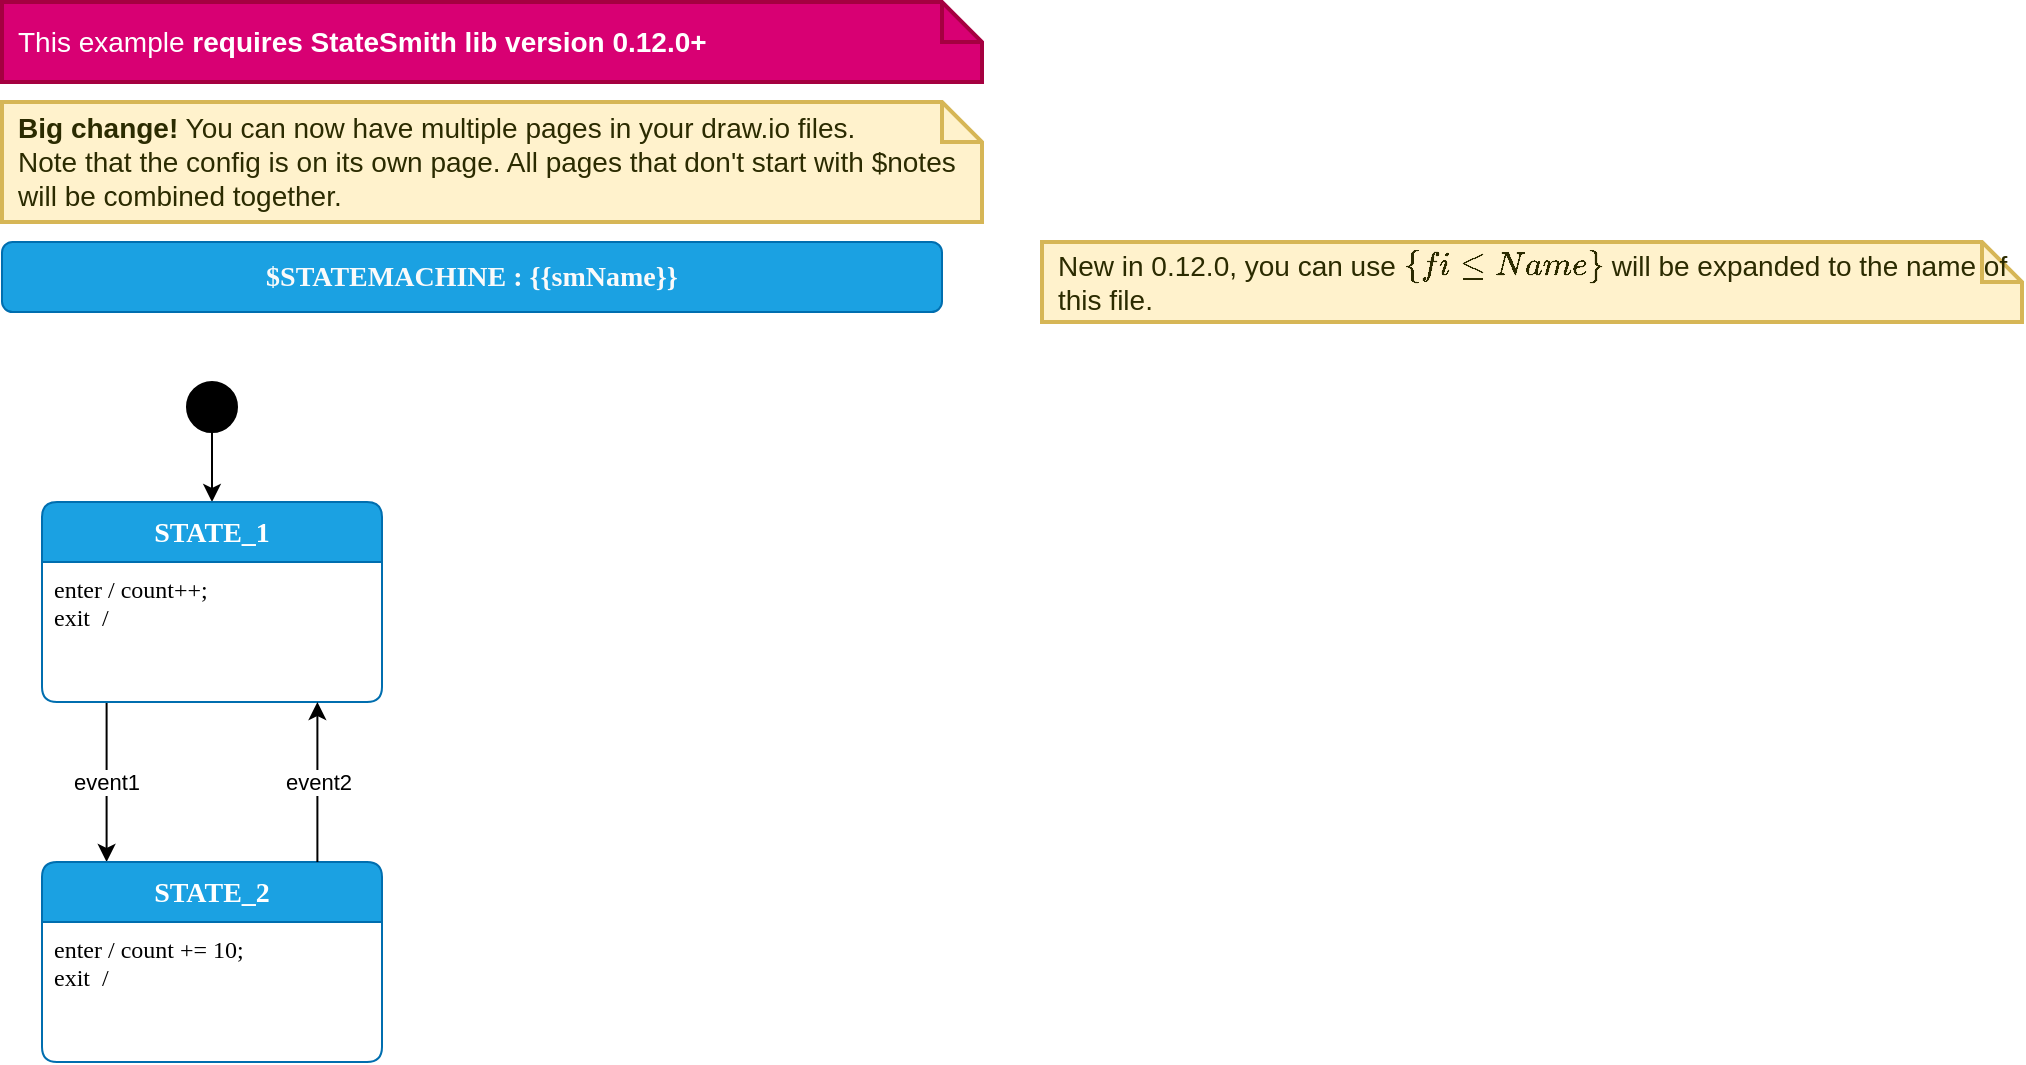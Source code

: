 <mxfile scale="1.2" border="0" version="24.7.5" pages="3">
  <diagram name="design" id="ahwWs56YI2XBYRBzwlqw">
    <mxGraphModel dx="795" dy="1103" grid="1" gridSize="10" guides="1" tooltips="1" connect="1" arrows="1" fold="1" page="0" pageScale="1" pageWidth="850" pageHeight="1100" math="0" shadow="0">
      <root>
        <mxCell id="0" />
        <mxCell id="1" parent="0" />
        <mxCell id="gXIQXWJeLBFqDzgiwE1A-4" style="edgeStyle=orthogonalEdgeStyle;rounded=0;orthogonalLoop=1;jettySize=auto;html=1;exitX=0.5;exitY=1;exitDx=0;exitDy=0;" parent="1" source="ZIOTUwtG6jgaDJF-H-SD-59" target="gXIQXWJeLBFqDzgiwE1A-1" edge="1">
          <mxGeometry relative="1" as="geometry" />
        </mxCell>
        <mxCell id="ZIOTUwtG6jgaDJF-H-SD-59" value="$initial_state" style="shape=ellipse;aspect=fixed;fillColor=#000000;resizable=0;rotatable=0;noLabel=1;" parent="1" vertex="1">
          <mxGeometry x="612.5" y="110" width="25" height="25" as="geometry" />
        </mxCell>
        <mxCell id="FBXMdjX66-gi6ui8OnAz-82" value="&lt;div&gt;&lt;span style=&quot;background-color: initial;&quot;&gt;This example&amp;nbsp;&lt;/span&gt;&lt;b style=&quot;background-color: initial;&quot;&gt;requires StateSmith lib version 0.12.0+&lt;/b&gt;&lt;br&gt;&lt;/div&gt;" style="shape=note;strokeWidth=2;fontSize=14;size=20;whiteSpace=wrap;html=1;fillColor=#d80073;strokeColor=#A50040;fontColor=#ffffff;align=left;spacingLeft=6;" parent="1" vertex="1">
          <mxGeometry x="520" y="-80" width="490" height="40" as="geometry" />
        </mxCell>
        <mxCell id="-p4weJbnKmdRn2q7vWyb-80" value="&lt;div&gt;&lt;b&gt;Big change!&lt;/b&gt; You can now have multiple pages in your draw.io files.&lt;/div&gt;&lt;div&gt;Note that the config is on its own page. All pages that don&#39;t start with $notes will be combined together.&lt;/div&gt;" style="shape=note;strokeWidth=2;fontSize=14;size=20;whiteSpace=wrap;html=1;fillColor=#fff2cc;strokeColor=#d6b656;fontColor=#2B2B00;align=left;spacingLeft=6;" parent="1" vertex="1">
          <mxGeometry x="520" y="-30" width="490" height="60" as="geometry" />
        </mxCell>
        <mxCell id="M-Fagf6uGdx-s0bU8Apu-3" value="event1" style="edgeStyle=orthogonalEdgeStyle;rounded=0;orthogonalLoop=1;jettySize=auto;html=1;exitX=0.19;exitY=1;exitDx=0;exitDy=0;exitPerimeter=0;entryX=0.19;entryY=0;entryDx=0;entryDy=0;entryPerimeter=0;" parent="1" source="gXIQXWJeLBFqDzgiwE1A-1" target="M-Fagf6uGdx-s0bU8Apu-1" edge="1">
          <mxGeometry relative="1" as="geometry" />
        </mxCell>
        <mxCell id="gXIQXWJeLBFqDzgiwE1A-1" value="STATE_1" style="shape=swimlane;rotatable=0;align=center;verticalAlign=top;fontFamily=Lucida Console;startSize=30;fontSize=14;fontStyle=1;fontColor=#ffffff;fillColor=#1ba1e2;swimlaneFillColor=default;rounded=1;arcSize=15;absoluteArcSize=1;points=[[0,0,0,0,0],[0,0.06,0,0,0],[0,0.13,0,0,0],[0,0.19,0,0,0],[0,0.25,0,0,0],[0,0.31,0,0,0],[0,0.38,0,0,0],[0,0.44,0,0,0],[0,0.5,0,0,0],[0,0.56,0,0,0],[0,0.63,0,0,0],[0,0.69,0,0,0],[0,0.75,0,0,0],[0,0.81,0,0,0],[0,0.88,0,0,0],[0,0.94,0,0,0],[0,1,0,0,0],[0.06,0,0,0,0],[0.06,1,0,0,0],[0.13,0,0,0,0],[0.13,1,0,0,0],[0.19,0,0,0,0],[0.19,1,0,0,0],[0.25,0,0,0,0],[0.25,1,0,0,0],[0.31,0,0,0,0],[0.31,1,0,0,0],[0.38,0,0,0,0],[0.38,1,0,0,0],[0.44,0,0,0,0],[0.44,1,0,0,0],[0.5,0,0,0,0],[0.5,1,0,0,0],[0.56,0,0,0,0],[0.56,1,0,0,0],[0.63,0,0,0,0],[0.63,1,0,0,0],[0.69,0,0,0,0],[0.69,1,0,0,0],[0.75,0,0,0,0],[0.75,1,0,0,0],[0.81,0,0,0,0],[0.81,1,0,0,0],[0.88,0,0,0,0],[0.88,1,0,0,0],[0.94,0,0,0,0],[0.94,1,0,0,0],[1,0,0,0,0],[1,0.06,0,0,0],[1,0.13,0,0,0],[1,0.19,0,0,0],[1,0.25,0,0,0],[1,0.31,0,0,0],[1,0.38,0,0,0],[1,0.44,0,0,0],[1,0.5,0,0,0],[1,0.56,0,0,0],[1,0.63,0,0,0],[1,0.69,0,0,0],[1,0.75,0,0,0],[1,0.81,0,0,0],[1,0.88,0,0,0],[1,0.94,0,0,0],[1,1,0,0,0]];strokeColor=#006EAF;" parent="1" vertex="1">
          <mxGeometry x="540" y="170" width="170" height="100" as="geometry" />
        </mxCell>
        <mxCell id="gXIQXWJeLBFqDzgiwE1A-2" value="enter / count++;&#xa;exit  / " style="fontFamily=Lucida Console;align=left;verticalAlign=top;fillColor=none;gradientColor=none;strokeColor=none;rounded=0;spacingLeft=4;resizable=0;movable=0;deletable=0;rotatable=0;autosize=1;" parent="gXIQXWJeLBFqDzgiwE1A-1" vertex="1" connectable="0">
          <mxGeometry y="30" width="140" height="40" as="geometry" />
        </mxCell>
        <mxCell id="M-Fagf6uGdx-s0bU8Apu-1" value="STATE_2" style="shape=swimlane;rotatable=0;align=center;verticalAlign=top;fontFamily=Lucida Console;startSize=30;fontSize=14;fontStyle=1;fontColor=#ffffff;fillColor=#1ba1e2;swimlaneFillColor=default;rounded=1;arcSize=15;absoluteArcSize=1;points=[[0,0,0,0,0],[0,0.06,0,0,0],[0,0.13,0,0,0],[0,0.19,0,0,0],[0,0.25,0,0,0],[0,0.31,0,0,0],[0,0.38,0,0,0],[0,0.44,0,0,0],[0,0.5,0,0,0],[0,0.56,0,0,0],[0,0.63,0,0,0],[0,0.69,0,0,0],[0,0.75,0,0,0],[0,0.81,0,0,0],[0,0.88,0,0,0],[0,0.94,0,0,0],[0,1,0,0,0],[0.06,0,0,0,0],[0.06,1,0,0,0],[0.13,0,0,0,0],[0.13,1,0,0,0],[0.19,0,0,0,0],[0.19,1,0,0,0],[0.25,0,0,0,0],[0.25,1,0,0,0],[0.31,0,0,0,0],[0.31,1,0,0,0],[0.38,0,0,0,0],[0.38,1,0,0,0],[0.44,0,0,0,0],[0.44,1,0,0,0],[0.5,0,0,0,0],[0.5,1,0,0,0],[0.56,0,0,0,0],[0.56,1,0,0,0],[0.63,0,0,0,0],[0.63,1,0,0,0],[0.69,0,0,0,0],[0.69,1,0,0,0],[0.75,0,0,0,0],[0.75,1,0,0,0],[0.81,0,0,0,0],[0.81,1,0,0,0],[0.88,0,0,0,0],[0.88,1,0,0,0],[0.94,0,0,0,0],[0.94,1,0,0,0],[1,0,0,0,0],[1,0.06,0,0,0],[1,0.13,0,0,0],[1,0.19,0,0,0],[1,0.25,0,0,0],[1,0.31,0,0,0],[1,0.38,0,0,0],[1,0.44,0,0,0],[1,0.5,0,0,0],[1,0.56,0,0,0],[1,0.63,0,0,0],[1,0.69,0,0,0],[1,0.75,0,0,0],[1,0.81,0,0,0],[1,0.88,0,0,0],[1,0.94,0,0,0],[1,1,0,0,0]];strokeColor=#006EAF;" parent="1" vertex="1">
          <mxGeometry x="540" y="350" width="170" height="100" as="geometry" />
        </mxCell>
        <mxCell id="M-Fagf6uGdx-s0bU8Apu-2" value="enter / count += 10;&#xa;exit  /" style="fontFamily=Lucida Console;align=left;verticalAlign=top;fillColor=none;gradientColor=none;strokeColor=none;rounded=0;spacingLeft=4;resizable=0;movable=0;deletable=0;rotatable=0;autosize=1;" parent="M-Fagf6uGdx-s0bU8Apu-1" vertex="1" connectable="0">
          <mxGeometry y="30" width="170" height="40" as="geometry" />
        </mxCell>
        <mxCell id="M-Fagf6uGdx-s0bU8Apu-4" value="event2" style="edgeStyle=orthogonalEdgeStyle;rounded=0;orthogonalLoop=1;jettySize=auto;html=1;exitX=0.81;exitY=0;exitDx=0;exitDy=0;exitPerimeter=0;entryX=0.81;entryY=1;entryDx=0;entryDy=0;entryPerimeter=0;" parent="1" source="M-Fagf6uGdx-s0bU8Apu-1" target="gXIQXWJeLBFqDzgiwE1A-1" edge="1">
          <mxGeometry relative="1" as="geometry" />
        </mxCell>
        <mxCell id="5WbJzgnFZzQuHIaXEJV7-1" value="&lt;span style=&quot;color: rgb(250, 250, 250); font-family: &amp;quot;Lucida Console&amp;quot;; font-size: 14px; font-weight: 700; text-wrap: nowrap;&quot;&gt;$STATEMACHINE : {{smName}}&lt;/span&gt;" style="rounded=1;whiteSpace=wrap;html=1;fillColor=#1ba1e2;fontColor=#ffffff;strokeColor=#006EAF;connectable=0;allowArrows=0;" parent="1" vertex="1">
          <mxGeometry x="520" y="40" width="470" height="35" as="geometry" />
        </mxCell>
        <mxCell id="5WbJzgnFZzQuHIaXEJV7-2" value="New in 0.12.0, you can use `{fileName}` will be expanded to the name of this file." style="shape=note;strokeWidth=2;fontSize=14;size=20;whiteSpace=wrap;html=1;fillColor=#fff2cc;strokeColor=#d6b656;fontColor=#2B2B00;align=left;spacingLeft=6;" parent="1" vertex="1">
          <mxGeometry x="1040" y="40" width="490" height="40" as="geometry" />
        </mxCell>
      </root>
    </mxGraphModel>
  </diagram>
  <diagram id="e6KzhQqeHZ0kGev2914D" name="config">
    <mxGraphModel dx="1434" dy="844" grid="1" gridSize="10" guides="1" tooltips="1" connect="1" arrows="1" fold="1" page="1" pageScale="1" pageWidth="1600" pageHeight="900" math="0" shadow="0">
      <root>
        <mxCell id="0" />
        <mxCell id="1" parent="0" />
        <mxCell id="AQYHgrLb52N4u3SG62Hm-1" value="$CONFIG : toml" style="shape=swimlane;rotatable=0;align=center;verticalAlign=top;fontFamily=Lucida Console;startSize=30;fontSize=14;fontStyle=1;swimlaneFillColor=default;rounded=1;arcSize=15;absoluteArcSize=1;fillColor=#76608a;strokeColor=#432D57;fontColor=#ffffff;" parent="1" vertex="1">
          <mxGeometry x="40" y="125" width="760" height="675" as="geometry">
            <mxRectangle x="40" y="40" width="170" height="70" as="alternateBounds" />
          </mxGeometry>
        </mxCell>
        <mxCell id="AQYHgrLb52N4u3SG62Hm-2" value="{{configToml}}" style="fontFamily=Lucida Console;align=left;verticalAlign=top;fillColor=none;gradientColor=none;strokeColor=none;rounded=0;spacingLeft=4;resizable=0;movable=0;deletable=0;rotatable=0;autosize=1;" parent="AQYHgrLb52N4u3SG62Hm-1" vertex="1" connectable="0">
          <mxGeometry y="30" width="130" height="30" as="geometry" />
        </mxCell>
        <mxCell id="Rtzr6oL3nyDmr5cCv5HC-1" value="&lt;span style=&quot;color: rgb(0, 0, 0); font-size: 12px;&quot;&gt;Feel free to delete the `$CONFIG : toml` node if you don&#39;t want it.&lt;/span&gt;&lt;br style=&quot;color: rgb(0, 0, 0); font-size: 12px;&quot;&gt;&lt;span style=&quot;color: rgb(0, 0, 0); font-size: 12px;&quot;&gt;Details here:&amp;nbsp;&lt;/span&gt;&lt;a style=&quot;font-size: 12px;&quot; href=&quot;https://github.com/StateSmith/StateSmith/issues/335&quot;&gt;https://github.com/StateSmith/StateSmith/issues/335&lt;/a&gt;" style="shape=note;strokeWidth=2;fontSize=14;size=20;whiteSpace=wrap;html=1;fillColor=#fff2cc;strokeColor=#d6b656;fontColor=#2B2B00;align=left;spacingLeft=6;" parent="1" vertex="1">
          <mxGeometry x="40" y="40" width="490" height="50" as="geometry" />
        </mxCell>
      </root>
    </mxGraphModel>
  </diagram>
  <diagram id="lSXSN223U8W1Hh3X7HAb" name="$notes shapes &amp; tips">
    <mxGraphModel dx="1434" dy="1644" grid="1" gridSize="10" guides="1" tooltips="1" connect="1" arrows="1" fold="1" page="0" pageScale="1" pageWidth="1600" pageHeight="900" math="0" shadow="0">
      <root>
        <mxCell id="0" />
        <mxCell id="1" parent="0" />
        <mxCell id="KJdLhRzIpItSepWCNUQ3-1" value="$initial_state" style="shape=ellipse;aspect=fixed;fillColor=#000000;resizable=1;rotatable=1;noLabel=1;editable=1;movable=1;deletable=1;locked=0;connectable=1;" parent="1" vertex="1">
          <mxGeometry x="40" y="760" width="25" height="25" as="geometry" />
        </mxCell>
        <mxCell id="KJdLhRzIpItSepWCNUQ3-2" value="exit : 1" style="fontFamily=Lucida Console;align=center;verticalAlign=middle;shape=ellipse;aspect=fixed;resizable=0;rotatable=0;labelPosition=center;verticalLabelPosition=top;strokeColor=#b11f1f;strokeWidth=4;fillColor=#FFFFFF;gradientColor=#d4d4d4cc;" parent="1" vertex="1">
          <mxGeometry x="297.5" y="785" width="30" height="30" as="geometry" />
        </mxCell>
        <mxCell id="KJdLhRzIpItSepWCNUQ3-3" value="entry : 1" style="fontFamily=Lucida Console;align=center;verticalAlign=middle;shape=ellipse;aspect=fixed;resizable=0;rotatable=0;labelPosition=center;verticalLabelPosition=top;strokeColor=#27ae27;strokeWidth=4;fillColor=#FFFFFF;gradientColor=#d4d4d4cc;" parent="1" vertex="1">
          <mxGeometry x="222.5" y="785" width="30" height="30" as="geometry" />
        </mxCell>
        <mxCell id="KJdLhRzIpItSepWCNUQ3-4" value="$choice" style="fontFamily=Lucida Console;align=center;verticalAlign=middle;shape=rhombus;rotatable=0;labelPosition=center;verticalLabelPosition=top;strokeWidth=1;fillColor=#FFFFFF;gradientColor=#d4d4d4cc;noLabel=1;points=[[0,0.5,0,0,0],[0.25,0.25,0,0,0],[0.25,0.78,0,0,0],[0.5,0,0,0,0],[0.5,1,0,0,0],[0.75,0.78,0,0,0],[0.8,0.25,0,0,0],[1,0.5,0,0,0]];" parent="1" vertex="1">
          <mxGeometry x="465" y="775" width="40" height="40" as="geometry" />
        </mxCell>
        <mxCell id="KJdLhRzIpItSepWCNUQ3-6" value="&lt;font color=&quot;#bd890f&quot;&gt;$&lt;/font&gt;H" style="fontFamily=Helvetica;align=center;verticalAlign=middle;shape=ellipse;aspect=fixed;resizable=1;rotatable=1;editable=1;labelPosition=center;verticalLabelPosition=middle;strokeColor=#d79b00;strokeWidth=1;fillColor=#ffcd28;gradientColor=#ffa500;gradientDirection=north;html=1;fontColor=#000000;fontStyle=1;movable=1;deletable=1;locked=0;connectable=1;" parent="1" vertex="1">
          <mxGeometry x="785" y="760" width="30" height="30" as="geometry" />
        </mxCell>
        <mxCell id="KJdLhRzIpItSepWCNUQ3-7" value="&lt;font color=&quot;#bd890f&quot;&gt;$&lt;/font&gt;HC" style="fontFamily=Helvetica;align=center;verticalAlign=middle;shape=ellipse;aspect=fixed;resizable=1;rotatable=1;editable=1;labelPosition=center;verticalLabelPosition=middle;strokeColor=#d79b00;strokeWidth=1;fillColor=#ffcd28;gradientColor=#ffa500;gradientDirection=north;html=1;fontColor=#000000;fontStyle=1;movable=1;deletable=1;locked=0;connectable=1;" parent="1" vertex="1">
          <mxGeometry x="970" y="760" width="30" height="30" as="geometry" />
        </mxCell>
        <mxCell id="KJdLhRzIpItSepWCNUQ3-8" value="pseudo states" style="text;align=left;verticalAlign=middle;resizable=0;points=[];autosize=1;strokeColor=none;fillColor=none;fontSize=27;fontStyle=1" parent="1" vertex="1">
          <mxGeometry x="10" y="630" width="190" height="50" as="geometry" />
        </mxCell>
        <mxCell id="KJdLhRzIpItSepWCNUQ3-9" value="above shape has&lt;br&gt;a hidden label" style="text;html=1;align=left;verticalAlign=middle;resizable=0;points=[];autosize=1;strokeColor=none;fillColor=none;fontSize=12;fontFamily=Helvetica;fontStyle=2;fontColor=#858585;" parent="1" vertex="1">
          <mxGeometry x="430" y="820" width="110" height="40" as="geometry" />
        </mxCell>
        <mxCell id="KJdLhRzIpItSepWCNUQ3-10" value="above shape has&lt;br&gt;a hidden label" style="text;html=1;align=left;verticalAlign=middle;resizable=0;points=[];autosize=1;strokeColor=none;fillColor=none;fontSize=12;fontFamily=Helvetica;fontStyle=2;fontColor=#858585;" parent="1" vertex="1">
          <mxGeometry x="10" y="790" width="110" height="40" as="geometry" />
        </mxCell>
        <mxCell id="KJdLhRzIpItSepWCNUQ3-11" value="initial state" style="text;align=left;verticalAlign=middle;resizable=0;points=[];autosize=1;strokeColor=none;fillColor=none;fontSize=18;fontStyle=1" parent="1" vertex="1">
          <mxGeometry x="10" y="705" width="110" height="40" as="geometry" />
        </mxCell>
        <mxCell id="KJdLhRzIpItSepWCNUQ3-12" value="entry exit points" style="text;align=left;verticalAlign=middle;resizable=0;points=[];autosize=1;strokeColor=none;fillColor=none;fontSize=18;fontStyle=1" parent="1" vertex="1">
          <mxGeometry x="200" y="705" width="150" height="40" as="geometry" />
        </mxCell>
        <mxCell id="KJdLhRzIpItSepWCNUQ3-13" value="choice points" style="text;align=left;verticalAlign=middle;resizable=0;points=[];autosize=1;strokeColor=none;fillColor=none;fontSize=18;fontStyle=1" parent="1" vertex="1">
          <mxGeometry x="430" y="705" width="130" height="40" as="geometry" />
        </mxCell>
        <mxCell id="KJdLhRzIpItSepWCNUQ3-14" value="you can give a choice&lt;div&gt;point a label&lt;/div&gt;" style="text;html=1;align=left;verticalAlign=middle;resizable=0;points=[];autosize=1;strokeColor=none;fillColor=none;fontSize=12;fontFamily=Helvetica;fontStyle=2;fontColor=#858585;" parent="1" vertex="1">
          <mxGeometry x="560" y="820" width="140" height="40" as="geometry" />
        </mxCell>
        <mxCell id="KJdLhRzIpItSepWCNUQ3-15" value="history" style="text;align=left;verticalAlign=middle;resizable=0;points=[];autosize=1;strokeColor=none;fillColor=none;fontSize=18;fontStyle=1" parent="1" vertex="1">
          <mxGeometry x="760" y="705" width="80" height="40" as="geometry" />
        </mxCell>
        <mxCell id="KJdLhRzIpItSepWCNUQ3-16" value="history continue" style="text;align=left;verticalAlign=middle;resizable=0;points=[];autosize=1;strokeColor=none;fillColor=none;fontSize=18;fontStyle=1" parent="1" vertex="1">
          <mxGeometry x="910" y="705" width="150" height="40" as="geometry" />
        </mxCell>
        <mxCell id="KJdLhRzIpItSepWCNUQ3-17" value="&lt;b&gt;$NOTES&lt;/b&gt;&lt;br&gt;Original style notes" style="shape=rectangle;rounded=1;arcSize=15;absoluteArcSize=1;align=left;verticalAlign=top;whiteSpace=wrap;html=1;spacingLeft=4;strokeWidth=1;strokeColor=default;fillColor=#fff2cc;fontColor=#000000;gradientColor=#ffd966;" parent="1" vertex="1">
          <mxGeometry x="490" y="1275" width="250" height="70" as="geometry" />
        </mxCell>
        <mxCell id="KJdLhRzIpItSepWCNUQ3-18" value="notes" style="text;align=left;verticalAlign=middle;resizable=0;points=[];autosize=1;strokeColor=none;fillColor=none;fontSize=27;fontStyle=1;fontFamily=Helvetica;fontColor=default;" parent="1" vertex="1">
          <mxGeometry x="22.5" y="1195" width="70" height="40" as="geometry" />
        </mxCell>
        <mxCell id="KJdLhRzIpItSepWCNUQ3-19" value="$NOTES" style="shape=swimlane;rotatable=0;align=center;verticalAlign=top;fontFamily=Helvetica;startSize=30;fontSize=14;fontStyle=1;fontColor=#000000;fillColor=#f0a30a;swimlaneFillColor=default;rounded=1;arcSize=15;absoluteArcSize=1;strokeColor=#BD7000;" parent="1" vertex="1">
          <mxGeometry x="840" y="1255" width="530" height="230" as="geometry" />
        </mxCell>
        <mxCell id="KJdLhRzIpItSepWCNUQ3-20" value="You can put text in here, but you can also put state machine vertices &#xa;in here as a quick way to &quot;comment them out&quot;.&#xa;&#xa;This notes group can be collapsed to hide its contents." style="fontFamily=Lucida Console;align=left;verticalAlign=top;fillColor=none;gradientColor=none;strokeColor=none;rounded=0;spacingLeft=4;resizable=0;movable=0;deletable=0;rotatable=0;autosize=1;" parent="KJdLhRzIpItSepWCNUQ3-19" vertex="1" connectable="0">
          <mxGeometry y="30" width="530" height="70" as="geometry" />
        </mxCell>
        <mxCell id="KJdLhRzIpItSepWCNUQ3-30" style="edgeStyle=orthogonalEdgeStyle;rounded=0;orthogonalLoop=1;jettySize=auto;html=1;exitX=1;exitY=0.25;exitDx=0;exitDy=0;entryX=0;entryY=0.25;entryDx=0;entryDy=0;" parent="KJdLhRzIpItSepWCNUQ3-19" source="KJdLhRzIpItSepWCNUQ3-24" target="KJdLhRzIpItSepWCNUQ3-28" edge="1">
          <mxGeometry relative="1" as="geometry" />
        </mxCell>
        <mxCell id="KJdLhRzIpItSepWCNUQ3-24" value="STATE_1" style="shape=swimlane;rotatable=0;align=center;verticalAlign=top;fontFamily=Lucida Console;startSize=30;fontSize=14;fontStyle=1;fontColor=#FAFAFA;fillColor=#545454;swimlaneFillColor=default;rounded=1;arcSize=15;absoluteArcSize=1;comic=0;STATESMITH_NOTES_VERTEX" parent="KJdLhRzIpItSepWCNUQ3-19" vertex="1">
          <mxGeometry x="30" y="110" width="120" height="90" as="geometry" />
        </mxCell>
        <mxCell id="KJdLhRzIpItSepWCNUQ3-25" value="" style="fontFamily=Lucida Console;align=left;verticalAlign=top;fillColor=none;gradientColor=none;strokeColor=none;rounded=0;spacingLeft=4;resizable=0;movable=0;deletable=0;rotatable=0;autosize=1;comic=0;" parent="KJdLhRzIpItSepWCNUQ3-24" vertex="1" connectable="0">
          <mxGeometry y="30" width="50" height="40" as="geometry" />
        </mxCell>
        <mxCell id="KJdLhRzIpItSepWCNUQ3-31" style="edgeStyle=orthogonalEdgeStyle;rounded=0;orthogonalLoop=1;jettySize=auto;html=1;exitX=0;exitY=0.75;exitDx=0;exitDy=0;entryX=1;entryY=0.75;entryDx=0;entryDy=0;" parent="KJdLhRzIpItSepWCNUQ3-19" source="KJdLhRzIpItSepWCNUQ3-28" target="KJdLhRzIpItSepWCNUQ3-24" edge="1">
          <mxGeometry relative="1" as="geometry" />
        </mxCell>
        <mxCell id="KJdLhRzIpItSepWCNUQ3-28" value="STATE_1" style="shape=swimlane;rotatable=0;align=center;verticalAlign=top;fontFamily=Lucida Console;startSize=30;fontSize=14;fontStyle=1;fontColor=#FAFAFA;fillColor=#545454;swimlaneFillColor=default;rounded=1;arcSize=15;absoluteArcSize=1;comic=0;STATESMITH_NOTES_VERTEX" parent="KJdLhRzIpItSepWCNUQ3-19" vertex="1">
          <mxGeometry x="300" y="110" width="120" height="90" as="geometry" />
        </mxCell>
        <mxCell id="KJdLhRzIpItSepWCNUQ3-29" value="" style="fontFamily=Lucida Console;align=left;verticalAlign=top;fillColor=none;gradientColor=none;strokeColor=none;rounded=0;spacingLeft=4;resizable=0;movable=0;deletable=0;rotatable=0;autosize=1;comic=0;" parent="KJdLhRzIpItSepWCNUQ3-28" vertex="1" connectable="0">
          <mxGeometry y="30" width="50" height="40" as="geometry" />
        </mxCell>
        <mxCell id="KJdLhRzIpItSepWCNUQ3-21" value="a big sticky note" style="strokeWidth=1;shadow=0;dashed=0;align=left;html=1;shape=mxgraph.mockup.text.stickyNote2;fontColor=#666666;mainText=;fontSize=17;whiteSpace=wrap;fillColor=#ffffcc;strokeColor=#F62E00;spacingLeft=9;" parent="1" vertex="1">
          <mxGeometry x="285" y="1265" width="165" height="120" as="geometry" />
        </mxCell>
        <mxCell id="KJdLhRzIpItSepWCNUQ3-22" value="some notes and stuff..." style="shape=note;strokeWidth=2;fontSize=14;size=20;whiteSpace=wrap;html=1;fillColor=#fff2cc;strokeColor=#d6b656;fontColor=#303000;align=left;spacingLeft=5;" parent="1" vertex="1">
          <mxGeometry x="22.5" y="1275" width="217.5" height="40" as="geometry" />
        </mxCell>
        <mxCell id="KJdLhRzIpItSepWCNUQ3-26" value="another note style" style="shape=note2;boundedLbl=1;whiteSpace=wrap;html=1;size=25;verticalAlign=top;align=center;" parent="1" vertex="1">
          <mxGeometry x="22.5" y="1345" width="120" height="60" as="geometry" />
        </mxCell>
        <mxCell id="KJdLhRzIpItSepWCNUQ3-27" value="you can style however you want" style="shape=note;strokeWidth=2;fontSize=14;size=20;whiteSpace=wrap;html=1;fillColor=#a20025;strokeColor=#6F0000;fontColor=#ffffff;align=left;spacingLeft=5;" parent="1" vertex="1">
          <mxGeometry x="22.5" y="1445" width="257.5" height="40" as="geometry" />
        </mxCell>
        <mxCell id="KJdLhRzIpItSepWCNUQ3-32" value="" style="endArrow=none;html=1;rounded=0;" parent="1" edge="1">
          <mxGeometry width="50" height="50" relative="1" as="geometry">
            <mxPoint y="1245" as="sourcePoint" />
            <mxPoint x="1440" y="1245" as="targetPoint" />
          </mxGeometry>
        </mxCell>
        <mxCell id="KJdLhRzIpItSepWCNUQ3-33" value="" style="endArrow=none;html=1;rounded=0;" parent="1" edge="1">
          <mxGeometry width="50" height="50" relative="1" as="geometry">
            <mxPoint y="680" as="sourcePoint" />
            <mxPoint x="1440" y="680" as="targetPoint" />
          </mxGeometry>
        </mxCell>
        <mxCell id="KJdLhRzIpItSepWCNUQ3-34" value="This page name is important. It starts with $notes so that it will be totally&amp;nbsp;&lt;div&gt;ignored by code generation&lt;/div&gt;" style="shape=note;strokeWidth=2;fontSize=14;size=20;whiteSpace=wrap;html=1;fillColor=#d80073;strokeColor=#A50040;fontColor=#ffffff;align=left;spacingLeft=5;" parent="1" vertex="1">
          <mxGeometry x="5" y="-550" width="500" height="40" as="geometry" />
        </mxCell>
        <mxCell id="KJdLhRzIpItSepWCNUQ3-35" value="$CONFIG : toml" style="shape=swimlane;rotatable=0;align=center;verticalAlign=top;fontFamily=Lucida Console;startSize=30;fontSize=14;fontStyle=1;swimlaneFillColor=default;html=1;rounded=1;arcSize=15;absoluteArcSize=1;fillColor=#76608a;strokeColor=#432D57;fontColor=#ffffff;" parent="1" vertex="1" collapsed="1">
          <mxGeometry x="20" y="1020" width="170" height="70" as="geometry">
            <mxRectangle width="840" height="650" as="alternateBounds" />
          </mxGeometry>
        </mxCell>
        <mxCell id="KJdLhRzIpItSepWCNUQ3-36" value="{{configToml}}" style="fontFamily=Lucida Console;align=left;verticalAlign=top;fillColor=none;gradientColor=none;strokeColor=none;rounded=0;spacingLeft=4;resizable=0;movable=0;deletable=0;rotatable=0;autosize=1;" parent="KJdLhRzIpItSepWCNUQ3-35" vertex="1" connectable="0">
          <mxGeometry y="30" width="130" height="30" as="geometry" />
        </mxCell>
        <mxCell id="4-2zxK3wcSJ80wd-ZBZ5-2" value="&lt;span style=&quot;color: rgb(0, 0, 0); font-size: 12px;&quot;&gt;Feel free to delete the `$CONFIG : toml` node. It isn&#39;t required.&lt;/span&gt;&lt;br style=&quot;color: rgb(0, 0, 0); font-size: 12px;&quot;&gt;&lt;br style=&quot;color: rgb(0, 0, 0); font-size: 12px;&quot;&gt;&lt;span style=&quot;color: rgb(0, 0, 0); font-size: 12px;&quot;&gt;Details here:&amp;nbsp;&lt;/span&gt;&lt;a style=&quot;font-size: 12px;&quot; href=&quot;https://github.com/StateSmith/StateSmith/issues/335&quot;&gt;https://github.com/StateSmith/StateSmith/issues/335&lt;/a&gt;" style="shape=note;strokeWidth=2;fontSize=14;size=20;whiteSpace=wrap;html=1;fillColor=#fff2cc;strokeColor=#d6b656;fontColor=#303000;align=left;spacingLeft=5;" parent="KJdLhRzIpItSepWCNUQ3-35" vertex="1">
          <mxGeometry x="10" y="-60" width="380" height="60" as="geometry" />
        </mxCell>
        <mxCell id="KJdLhRzIpItSepWCNUQ3-38" value="config" style="text;align=left;verticalAlign=middle;resizable=0;points=[];autosize=1;strokeColor=none;fillColor=none;fontSize=27;fontStyle=1;fontFamily=Helvetica;fontColor=default;" parent="1" vertex="1">
          <mxGeometry x="22.5" y="945" width="100" height="50" as="geometry" />
        </mxCell>
        <mxCell id="KJdLhRzIpItSepWCNUQ3-39" value="" style="endArrow=none;html=1;rounded=0;" parent="1" edge="1">
          <mxGeometry width="50" height="50" relative="1" as="geometry">
            <mxPoint y="1000" as="sourcePoint" />
            <mxPoint x="1440" y="1000" as="targetPoint" />
          </mxGeometry>
        </mxCell>
        <mxCell id="KJdLhRzIpItSepWCNUQ3-40" value="$STATEMACHINE : MySm" style="shape=swimlane;rotatable=0;align=center;verticalAlign=top;fontFamily=Lucida Console;startSize=30;fontSize=14;fontStyle=1;fontColor=#FAFAFA;fillColor=#545454;swimlaneFillColor=default;rounded=1;arcSize=15;absoluteArcSize=1;" parent="1" vertex="1">
          <mxGeometry x="690" y="-20" width="360" height="220" as="geometry" />
        </mxCell>
        <mxCell id="KJdLhRzIpItSepWCNUQ3-41" value=" " style="fontFamily=Lucida Console;align=left;verticalAlign=top;fillColor=none;gradientColor=none;strokeColor=none;rounded=0;spacingLeft=4;resizable=0;movable=0;deletable=0;rotatable=0;autosize=1;" parent="KJdLhRzIpItSepWCNUQ3-40" vertex="1" connectable="0">
          <mxGeometry y="30" width="30" height="20" as="geometry" />
        </mxCell>
        <mxCell id="KJdLhRzIpItSepWCNUQ3-42" value="$initial_state" style="shape=ellipse;aspect=fixed;fillColor=#000000;resizable=1;rotatable=1;noLabel=1;editable=1;movable=1;deletable=1;locked=0;connectable=1;" parent="KJdLhRzIpItSepWCNUQ3-40" vertex="1">
          <mxGeometry x="67.5" y="50" width="25" height="25" as="geometry" />
        </mxCell>
        <mxCell id="KJdLhRzIpItSepWCNUQ3-43" value="STATE_1" style="shape=swimlane;rotatable=0;align=center;verticalAlign=top;fontFamily=Lucida Console;startSize=30;fontSize=14;fontStyle=1;fontColor=#FAFAFA;fillColor=#545454;swimlaneFillColor=default;rounded=1;arcSize=15;absoluteArcSize=1;" parent="KJdLhRzIpItSepWCNUQ3-40" vertex="1">
          <mxGeometry x="20" y="110" width="120" height="90" as="geometry" />
        </mxCell>
        <mxCell id="KJdLhRzIpItSepWCNUQ3-44" value="enter / {  }&#xa;do / {  }&#xa;exit / {  }" style="fontFamily=Lucida Console;align=left;verticalAlign=top;fillColor=none;gradientColor=none;strokeColor=none;rounded=0;spacingLeft=4;resizable=0;movable=0;deletable=0;rotatable=0;autosize=1;" parent="KJdLhRzIpItSepWCNUQ3-43" vertex="1" connectable="0">
          <mxGeometry y="30" width="100" height="50" as="geometry" />
        </mxCell>
        <mxCell id="KJdLhRzIpItSepWCNUQ3-45" value="STATE_2" style="shape=swimlane;rotatable=0;align=center;verticalAlign=top;fontFamily=Lucida Console;startSize=30;fontSize=14;fontStyle=1;fontColor=#FAFAFA;fillColor=#545454;swimlaneFillColor=default;rounded=1;arcSize=15;absoluteArcSize=1;" parent="KJdLhRzIpItSepWCNUQ3-40" vertex="1">
          <mxGeometry x="220" y="110" width="120" height="90" as="geometry" />
        </mxCell>
        <mxCell id="KJdLhRzIpItSepWCNUQ3-46" value="enter / {  }&#xa;do / {  }&#xa;exit / {  }" style="fontFamily=Lucida Console;align=left;verticalAlign=top;fillColor=none;gradientColor=none;strokeColor=none;rounded=0;spacingLeft=4;resizable=0;movable=0;deletable=0;rotatable=0;autosize=1;" parent="KJdLhRzIpItSepWCNUQ3-45" vertex="1" connectable="0">
          <mxGeometry y="30" width="100" height="50" as="geometry" />
        </mxCell>
        <mxCell id="KJdLhRzIpItSepWCNUQ3-47" style="rounded=0;" parent="KJdLhRzIpItSepWCNUQ3-40" source="KJdLhRzIpItSepWCNUQ3-42" target="KJdLhRzIpItSepWCNUQ3-43" edge="1">
          <mxGeometry relative="1" as="geometry" />
        </mxCell>
        <mxCell id="KJdLhRzIpItSepWCNUQ3-48" style="rounded=0;" parent="KJdLhRzIpItSepWCNUQ3-40" source="KJdLhRzIpItSepWCNUQ3-43" target="KJdLhRzIpItSepWCNUQ3-45" edge="1">
          <mxGeometry relative="1" as="geometry" />
        </mxCell>
        <mxCell id="KJdLhRzIpItSepWCNUQ3-49" value="Old style state machine that has all children nested.&lt;div&gt;Useful if you want to declare multiple state machines in a single diagram (only supported by .csx files currently).&lt;/div&gt;" style="shape=note;strokeWidth=2;fontSize=14;size=20;whiteSpace=wrap;html=1;fillColor=#fff2cc;strokeColor=#d6b656;fontColor=#303000;align=left;spacingLeft=5;" parent="1" vertex="1">
          <mxGeometry x="692.5" y="-90" width="387.5" height="50" as="geometry" />
        </mxCell>
        <mxCell id="KJdLhRzIpItSepWCNUQ3-51" value="&lt;div&gt;New &quot;not nested&quot; state machine declaration. You can only&amp;nbsp; have a single one of these in a draw.io file&lt;/div&gt;https://github.com/StateSmith/StateSmith/issues/359" style="shape=note;strokeWidth=2;fontSize=14;size=20;whiteSpace=wrap;html=1;fillColor=#fff2cc;strokeColor=#d6b656;fontColor=#303000;align=left;spacingLeft=5;verticalAlign=middle;fontFamily=Helvetica;" parent="1" vertex="1">
          <mxGeometry x="5" y="-90" width="475" height="56.25" as="geometry" />
        </mxCell>
        <mxCell id="THOiIpDGZ02Zs2kVVUPI-2" value="state machine declarations" style="text;align=left;verticalAlign=middle;resizable=0;points=[];autosize=1;strokeColor=none;fillColor=none;fontSize=27;fontStyle=1" parent="1" vertex="1">
          <mxGeometry x="10" y="-160" width="340" height="50" as="geometry" />
        </mxCell>
        <mxCell id="THOiIpDGZ02Zs2kVVUPI-3" value="" style="endArrow=none;html=1;rounded=0;" parent="1" edge="1">
          <mxGeometry width="50" height="50" relative="1" as="geometry">
            <mxPoint y="-110" as="sourcePoint" />
            <mxPoint x="1440" y="-110" as="targetPoint" />
          </mxGeometry>
        </mxCell>
        <mxCell id="THOiIpDGZ02Zs2kVVUPI-4" value="states" style="text;align=left;verticalAlign=middle;resizable=0;points=[];autosize=1;strokeColor=none;fillColor=none;fontSize=27;fontStyle=1" parent="1" vertex="1">
          <mxGeometry x="10" y="250" width="100" height="50" as="geometry" />
        </mxCell>
        <mxCell id="THOiIpDGZ02Zs2kVVUPI-5" value="" style="endArrow=none;html=1;rounded=0;" parent="1" edge="1">
          <mxGeometry width="50" height="50" relative="1" as="geometry">
            <mxPoint y="300" as="sourcePoint" />
            <mxPoint x="1440" y="300" as="targetPoint" />
          </mxGeometry>
        </mxCell>
        <mxCell id="THOiIpDGZ02Zs2kVVUPI-7" value="STATE_1" style="shape=swimlane;rotatable=0;align=center;verticalAlign=top;fontFamily=Lucida Console;startSize=30;fontSize=14;fontStyle=1;fontColor=#FAFAFA;fillColor=#545454;swimlaneFillColor=default;rounded=1;arcSize=15;absoluteArcSize=1;" parent="1" vertex="1">
          <mxGeometry x="240" y="420" width="120" height="90" as="geometry" />
        </mxCell>
        <mxCell id="THOiIpDGZ02Zs2kVVUPI-8" value="enter / {  }&#xa;do / {  }&#xa;exit / {  }" style="fontFamily=Lucida Console;align=left;verticalAlign=top;fillColor=none;gradientColor=none;strokeColor=none;rounded=0;spacingLeft=4;resizable=0;movable=0;deletable=0;rotatable=0;autosize=1;" parent="THOiIpDGZ02Zs2kVVUPI-7" vertex="1" connectable="0">
          <mxGeometry y="30" width="100" height="50" as="geometry" />
        </mxCell>
        <mxCell id="THOiIpDGZ02Zs2kVVUPI-9" value="STATE_1&lt;div&gt;enter / { }&lt;/div&gt;&lt;div&gt;&lt;span style=&quot;background-color: initial;&quot;&gt;exit / { }&lt;/span&gt;&lt;br&gt;&lt;/div&gt;&lt;div&gt;do / { }&lt;span style=&quot;background-color: initial;&quot;&gt;&lt;br&gt;&lt;/span&gt;&lt;/div&gt;" style="rounded=1;whiteSpace=wrap;html=1;verticalAlign=top;align=left;spacingLeft=2;arcSize=9;" parent="1" vertex="1">
          <mxGeometry x="5" y="420" width="145" height="70" as="geometry" />
        </mxCell>
        <mxCell id="THOiIpDGZ02Zs2kVVUPI-10" value="Plain text based state.&lt;div&gt;&lt;/div&gt;&lt;div&gt;Equivalent to other STATE_1&lt;/div&gt;&lt;div&gt;except that this shape can&#39;t have sub states.&lt;/div&gt;" style="shape=note;strokeWidth=2;fontSize=14;size=12;whiteSpace=wrap;html=1;fillColor=#fff2cc;strokeColor=#d6b656;fontColor=#303000;align=left;spacingLeft=5;verticalAlign=middle;fontFamily=Helvetica;" parent="1" vertex="1">
          <mxGeometry x="5" y="330" width="205" height="70" as="geometry" />
        </mxCell>
        <mxCell id="THOiIpDGZ02Zs2kVVUPI-12" value="State &quot;group&quot; shape that can easily have sub states added to it." style="shape=note;strokeWidth=2;fontSize=14;size=12;whiteSpace=wrap;html=1;fillColor=#fff2cc;strokeColor=#d6b656;fontColor=#303000;align=left;spacingLeft=5;verticalAlign=middle;fontFamily=Helvetica;" parent="1" vertex="1">
          <mxGeometry x="240" y="330" width="245" height="70" as="geometry" />
        </mxCell>
        <mxCell id="THOiIpDGZ02Zs2kVVUPI-13" value="These shapes have more connection points.&amp;nbsp;&lt;div&gt;You can add/edit connection points on any shape. See &lt;a href=&quot;https://github.com/StateSmith/StateSmith-drawio-plugin/wiki/How-to-Use#add-shape-connection-points&quot;&gt;here&lt;/a&gt;.&lt;/div&gt;" style="shape=note;strokeWidth=2;fontSize=14;size=12;whiteSpace=wrap;html=1;fillColor=#fff2cc;strokeColor=#d6b656;fontColor=#303000;align=left;spacingLeft=5;verticalAlign=middle;fontFamily=Helvetica;" parent="1" vertex="1">
          <mxGeometry x="510" y="330" width="550" height="60" as="geometry" />
        </mxCell>
        <mxCell id="THOiIpDGZ02Zs2kVVUPI-14" value="STATE_1" style="shape=swimlane;rotatable=0;align=center;verticalAlign=top;fontFamily=Lucida Console;startSize=30;fontSize=14;fontStyle=1;fontColor=#ffffff;fillColor=#1ba1e2;swimlaneFillColor=default;rounded=1;arcSize=15;absoluteArcSize=1;points=[[0,0,0,0,0],[0,0.06,0,0,0],[0,0.13,0,0,0],[0,0.19,0,0,0],[0,0.25,0,0,0],[0,0.31,0,0,0],[0,0.38,0,0,0],[0,0.44,0,0,0],[0,0.5,0,0,0],[0,0.56,0,0,0],[0,0.63,0,0,0],[0,0.69,0,0,0],[0,0.75,0,0,0],[0,0.81,0,0,0],[0,0.88,0,0,0],[0,0.94,0,0,0],[0,1,0,0,0],[0.06,0,0,0,0],[0.06,1,0,0,0],[0.13,0,0,0,0],[0.13,1,0,0,0],[0.19,0,0,0,0],[0.19,1,0,0,0],[0.25,0,0,0,0],[0.25,1,0,0,0],[0.31,0,0,0,0],[0.31,1,0,0,0],[0.38,0,0,0,0],[0.38,1,0,0,0],[0.44,0,0,0,0],[0.44,1,0,0,0],[0.5,0,0,0,0],[0.5,1,0,0,0],[0.56,0,0,0,0],[0.56,1,0,0,0],[0.63,0,0,0,0],[0.63,1,0,0,0],[0.69,0,0,0,0],[0.69,1,0,0,0],[0.75,0,0,0,0],[0.75,1,0,0,0],[0.81,0,0,0,0],[0.81,1,0,0,0],[0.88,0,0,0,0],[0.88,1,0,0,0],[0.94,0,0,0,0],[0.94,1,0,0,0],[1,0,0,0,0],[1,0.06,0,0,0],[1,0.13,0,0,0],[1,0.19,0,0,0],[1,0.25,0,0,0],[1,0.31,0,0,0],[1,0.38,0,0,0],[1,0.44,0,0,0],[1,0.5,0,0,0],[1,0.56,0,0,0],[1,0.63,0,0,0],[1,0.69,0,0,0],[1,0.75,0,0,0],[1,0.81,0,0,0],[1,0.88,0,0,0],[1,0.94,0,0,0],[1,1,0,0,0]];strokeColor=#006EAF;" parent="1" vertex="1">
          <mxGeometry x="810" y="420" width="250" height="140" as="geometry" />
        </mxCell>
        <mxCell id="THOiIpDGZ02Zs2kVVUPI-15" value="enter / {  }&#xa;do / {  }&#xa;exit / {  }" style="fontFamily=Lucida Console;align=left;verticalAlign=top;fillColor=none;gradientColor=none;strokeColor=none;rounded=0;spacingLeft=4;resizable=0;movable=0;deletable=0;rotatable=0;autosize=1;" parent="THOiIpDGZ02Zs2kVVUPI-14" vertex="1" connectable="0">
          <mxGeometry y="30" width="100" height="50" as="geometry" />
        </mxCell>
        <mxCell id="THOiIpDGZ02Zs2kVVUPI-16" value="$choice : my_label" style="fontFamily=Lucida Console;align=center;verticalAlign=middle;shape=rhombus;rotatable=0;labelPosition=center;verticalLabelPosition=top;strokeWidth=1;fillColor=#FFFFFF;gradientColor=#d4d4d4cc;noLabel=0;points=[[0,0.5,0,0,0],[0.25,0.25,0,0,0],[0.25,0.78,0,0,0],[0.5,0,0,0,0],[0.5,1,0,0,0],[0.75,0.78,0,0,0],[0.8,0.25,0,0,0],[1,0.5,0,0,0]];" parent="1" vertex="1">
          <mxGeometry x="590" y="775" width="40" height="40" as="geometry" />
        </mxCell>
        <mxCell id="KCnc1RyC07B4IOUb-hCN-11" value="Tips" style="text;align=left;verticalAlign=middle;resizable=0;points=[];autosize=1;strokeColor=none;fillColor=none;fontSize=27;fontStyle=1;fontFamily=Helvetica;fontColor=default;" parent="1" vertex="1">
          <mxGeometry x="10" y="-480" width="70" height="50" as="geometry" />
        </mxCell>
        <mxCell id="KCnc1RyC07B4IOUb-hCN-12" value="" style="endArrow=none;html=1;rounded=0;" parent="1" edge="1">
          <mxGeometry width="50" height="50" relative="1" as="geometry">
            <mxPoint x="5" y="-425" as="sourcePoint" />
            <mxPoint x="1445" y="-425" as="targetPoint" />
          </mxGeometry>
        </mxCell>
        <mxCell id="KCnc1RyC07B4IOUb-hCN-13" value="&lt;div&gt;&lt;span style=&quot;&quot;&gt;&lt;b&gt;Main wiki page for draw.io&lt;/b&gt;&lt;/span&gt;&lt;/div&gt;&lt;span style=&quot;&quot;&gt;&lt;a href=&quot;https://github.com/StateSmith/StateSmith/wiki/draw.io&quot;&gt;https://github.com/StateSmith/StateSmith/wiki/draw.io&lt;/a&gt;&lt;/span&gt;&lt;div&gt;&lt;br&gt;&lt;/div&gt;&lt;div&gt;&lt;b&gt;draw.io usage tips&lt;/b&gt;&lt;/div&gt;&lt;div&gt;A few are specific to the StateSmith plugin&lt;/div&gt;&lt;div&gt;&lt;a href=&quot;https://github.com/StateSmith/StateSmith-drawio-plugin/wiki/How-to-Use&quot;&gt;https://github.com/StateSmith/StateSmith-drawio-plugin/wiki/How-to-Use&lt;/a&gt;&lt;br&gt;&lt;/div&gt;&lt;div&gt;&lt;br&gt;&lt;/div&gt;&lt;div&gt;&lt;b&gt;Troubleshooting&lt;/b&gt;&lt;/div&gt;&lt;div&gt;&lt;a href=&quot;https://github.com/StateSmith/StateSmith-drawio-plugin/wiki/Troubleshooting&quot;&gt;https://github.com/StateSmith/StateSmith-drawio-plugin/wiki/Troubleshooting&lt;/a&gt;&lt;br&gt;&lt;/div&gt;" style="text;html=1;align=left;verticalAlign=top;whiteSpace=wrap;rounded=0;" parent="1" vertex="1">
          <mxGeometry x="11.25" y="-402" width="442.5" height="192" as="geometry" />
        </mxCell>
        <mxCell id="JidS1JY-WBmU68CCgZlU-3" value="STATE_1" style="shape=swimlane;rotatable=0;align=center;verticalAlign=top;fontFamily=Lucida Console;startSize=30;fontSize=14;fontStyle=1;fontColor=#ffffff;fillColor=#1ba1e2;swimlaneFillColor=default;rounded=1;arcSize=15;absoluteArcSize=1;points=[[0,0,0,0,0],[0,0.1,0,0,0],[0,0.2,0,0,0],[0,0.3,0,0,0],[0,0.4,0,0,0],[0,0.5,0,0,0],[0,0.6,0,0,0],[0,0.7,0,0,0],[0,0.8,0,0,0],[0,0.9,0,0,0],[0,1,0,0,0],[0.1,0,0,0,0],[0.1,1,0,0,0],[0.2,0,0,0,0],[0.2,1,0,0,0],[0.3,0,0,0,0],[0.3,1,0,0,0],[0.4,0,0,0,0],[0.4,1,0,0,0],[0.5,0,0,0,0],[0.5,1,0,0,0],[0.6,0,0,0,0],[0.6,1,0,0,0],[0.7,0,0,0,0],[0.7,1,0,0,0],[0.8,0,0,0,0],[0.8,1,0,0,0],[0.9,0,0,0,0],[0.9,1,0,0,0],[1,0,0,0,0],[1,0.1,0,0,0],[1,0.2,0,0,0],[1,0.3,0,0,0],[1,0.4,0,0,0],[1,0.5,0,0,0],[1,0.6,0,0,0],[1,0.7,0,0,0],[1,0.8,0,0,0],[1,0.9,0,0,0],[1,1,0,0,0]];strokeColor=#006EAF;" parent="1" vertex="1">
          <mxGeometry x="670" y="420" width="120" height="90" as="geometry" />
        </mxCell>
        <mxCell id="JidS1JY-WBmU68CCgZlU-4" value="enter / {  }&#xa;do / {  }&#xa;exit / {  }" style="fontFamily=Lucida Console;align=left;verticalAlign=top;fillColor=none;gradientColor=none;strokeColor=none;rounded=0;spacingLeft=4;resizable=0;movable=0;deletable=0;rotatable=0;autosize=1;" parent="JidS1JY-WBmU68CCgZlU-3" vertex="1" connectable="0">
          <mxGeometry y="30" width="100" height="50" as="geometry" />
        </mxCell>
        <mxCell id="JidS1JY-WBmU68CCgZlU-5" value="STATE_1" style="shape=swimlane;rotatable=0;align=center;verticalAlign=top;fontFamily=Lucida Console;startSize=30;fontSize=14;fontStyle=1;fontColor=#ffffff;fillColor=#1ba1e2;swimlaneFillColor=default;rounded=1;arcSize=15;absoluteArcSize=1;points=[[0,0,0,0,0],[0,0.13,0,0,0],[0,0.25,0,0,0],[0,0.38,0,0,0],[0,0.5,0,0,0],[0,0.63,0,0,0],[0,0.75,0,0,0],[0,0.88,0,0,0],[0,1,0,0,0],[0.13,0,0,0,0],[0.13,1,0,0,0],[0.25,0,0,0,0],[0.25,1,0,0,0],[0.38,0,0,0,0],[0.38,1,0,0,0],[0.5,0,0,0,0],[0.5,1,0,0,0],[0.63,0,0,0,0],[0.63,1,0,0,0],[0.75,0,0,0,0],[0.75,1,0,0,0],[0.88,0,0,0,0],[0.88,1,0,0,0],[1,0,0,0,0],[1,0.13,0,0,0],[1,0.25,0,0,0],[1,0.38,0,0,0],[1,0.5,0,0,0],[1,0.63,0,0,0],[1,0.75,0,0,0],[1,0.88,0,0,0],[1,1,0,0,0]];strokeColor=#006EAF;" parent="1" vertex="1">
          <mxGeometry x="510" y="420" width="120" height="90" as="geometry" />
        </mxCell>
        <mxCell id="JidS1JY-WBmU68CCgZlU-6" value="enter / {  }&#xa;do / {  }&#xa;exit / {  }" style="fontFamily=Lucida Console;align=left;verticalAlign=top;fillColor=none;gradientColor=none;strokeColor=none;rounded=0;spacingLeft=4;resizable=0;movable=0;deletable=0;rotatable=0;autosize=1;" parent="JidS1JY-WBmU68CCgZlU-5" vertex="1" connectable="0">
          <mxGeometry y="30" width="100" height="50" as="geometry" />
        </mxCell>
        <mxCell id="OrgVsQ4qPEvQc6joGMdC-1" value="&lt;div&gt;&lt;span style=&quot;&quot;&gt;&lt;b&gt;&lt;font style=&quot;font-size: 16px;&quot;&gt;Helpful shortcuts&lt;/font&gt;&lt;/b&gt;&lt;/span&gt;&lt;/div&gt;&lt;div&gt;&lt;ul&gt;&lt;li&gt;&lt;font style=&quot;font-size: 12px;&quot;&gt;go up a pages:&amp;nbsp;&lt;font style=&quot;font-size: 12px;&quot; face=&quot;Lucida Console&quot;&gt;&lt;font style=&quot;font-size: 12px;&quot; color=&quot;#0066cc&quot;&gt;CTRL+SHIFT+PG_UP&lt;/font&gt;&amp;nbsp;&lt;/font&gt;&lt;/font&gt;&lt;/li&gt;&lt;li&gt;&lt;font style=&quot;font-size: 12px;&quot; face=&quot;Lucida Console&quot;&gt;&lt;span style=&quot;font-family: Helvetica;&quot;&gt;go down a page:&lt;/span&gt;&amp;nbsp;&lt;font style=&quot;font-size: 12px;&quot; color=&quot;#0066cc&quot;&gt;CTRL+SHIFT+PG_DOWN&lt;/font&gt;&lt;/font&gt;&lt;/li&gt;&lt;li style=&quot;box-sizing: border-box;&quot;&gt;&lt;font style=&quot;font-size: 12px;&quot;&gt;enter a group:&lt;code style=&quot;box-sizing: border-box; padding: 0.2em 0.4em; margin: 0px; white-space-collapse: break-spaces; background-color: var(--bgColor-neutral-muted, var(--color-neutral-muted)); border-radius: 6px;&quot;&gt;&lt;font style=&quot;font-size: 12px;&quot; color=&quot;#0066cc&quot; face=&quot;Lucida Console&quot;&gt;CTRL+SHIFT+END&lt;/font&gt;&lt;/code&gt;&lt;/font&gt;&lt;/li&gt;&lt;li style=&quot;box-sizing: border-box; margin-top: 0.25em;&quot;&gt;&lt;font style=&quot;font-size: 12px;&quot;&gt;exit a group:&lt;code style=&quot;box-sizing: border-box; padding: 0.2em 0.4em; margin: 0px; white-space-collapse: break-spaces; background-color: var(--bgColor-neutral-muted, var(--color-neutral-muted)); border-radius: 6px;&quot;&gt;&lt;font style=&quot;font-size: 12px;&quot; color=&quot;#0066cc&quot; face=&quot;Lucida Console&quot;&gt;CTRL+SHIFT+HOME&lt;/font&gt;&lt;/code&gt;&lt;/font&gt;&lt;/li&gt;&lt;li style=&quot;box-sizing: border-box; margin-top: 0.25em;&quot;&gt;&lt;font style=&quot;font-size: 12px;&quot;&gt;exit to root:&amp;nbsp;&lt;code style=&quot;box-sizing: border-box; padding: 0.2em 0.4em; margin: 0px; white-space-collapse: break-spaces; background-color: var(--bgColor-neutral-muted, var(--color-neutral-muted)); border-radius: 6px;&quot;&gt;&lt;font style=&quot;font-size: 12px;&quot; color=&quot;#0066cc&quot; face=&quot;Lucida Console&quot;&gt;SHIFT+HOME&lt;/font&gt;&lt;/code&gt;&lt;/font&gt;&lt;/li&gt;&lt;/ul&gt;&lt;/div&gt;&lt;div&gt;&lt;br&gt;&lt;/div&gt;" style="text;html=1;align=left;verticalAlign=top;whiteSpace=wrap;rounded=0;" parent="1" vertex="1">
          <mxGeometry x="470" y="-402" width="530" height="192" as="geometry" />
        </mxCell>
        <mxCell id="inE1e8qNggDrZwxTO7KQ-1" value="&lt;span style=&quot;color: rgb(250, 250, 250); font-family: &amp;quot;Lucida Console&amp;quot;; font-size: 14px; font-weight: 700; text-wrap: nowrap;&quot;&gt;$STATEMACHINE : {fileName}&lt;/span&gt;" style="rounded=1;whiteSpace=wrap;html=1;fillColor=#1ba1e2;fontColor=#ffffff;strokeColor=#006EAF;connectable=0;allowArrows=0;" parent="1" vertex="1">
          <mxGeometry x="5" y="120" width="395" height="35" as="geometry" />
        </mxCell>
        <mxCell id="SZ6MZoNXvt2rsGTTfR6_-1" value="Below (available in 0.12.0+) uses the file name for the state machine name.&amp;nbsp;https://github.com/StateSmith/StateSmith/issues/330&lt;div&gt;&lt;/div&gt;" style="shape=note;strokeWidth=2;fontSize=14;size=20;whiteSpace=wrap;html=1;fillColor=#fff2cc;strokeColor=#d6b656;fontColor=#303000;align=left;spacingLeft=5;verticalAlign=middle;fontFamily=Helvetica;" parent="1" vertex="1">
          <mxGeometry x="5" y="50" width="475" height="56.25" as="geometry" />
        </mxCell>
        <mxCell id="yyhhArBecVeN2Ec1ix6R-1" value="&lt;span style=&quot;color: rgb(250, 250, 250); font-family: &amp;quot;Lucida Console&amp;quot;; font-size: 14px; font-weight: 700; text-wrap: nowrap;&quot;&gt;$STATEMACHINE : {{smName}}&lt;/span&gt;" style="rounded=1;whiteSpace=wrap;html=1;fillColor=#1ba1e2;fontColor=#ffffff;strokeColor=#006EAF;connectable=0;allowArrows=0;" parent="1" vertex="1">
          <mxGeometry x="2.5" y="-20" width="477.5" height="35" as="geometry" />
        </mxCell>
      </root>
    </mxGraphModel>
  </diagram>
</mxfile>
